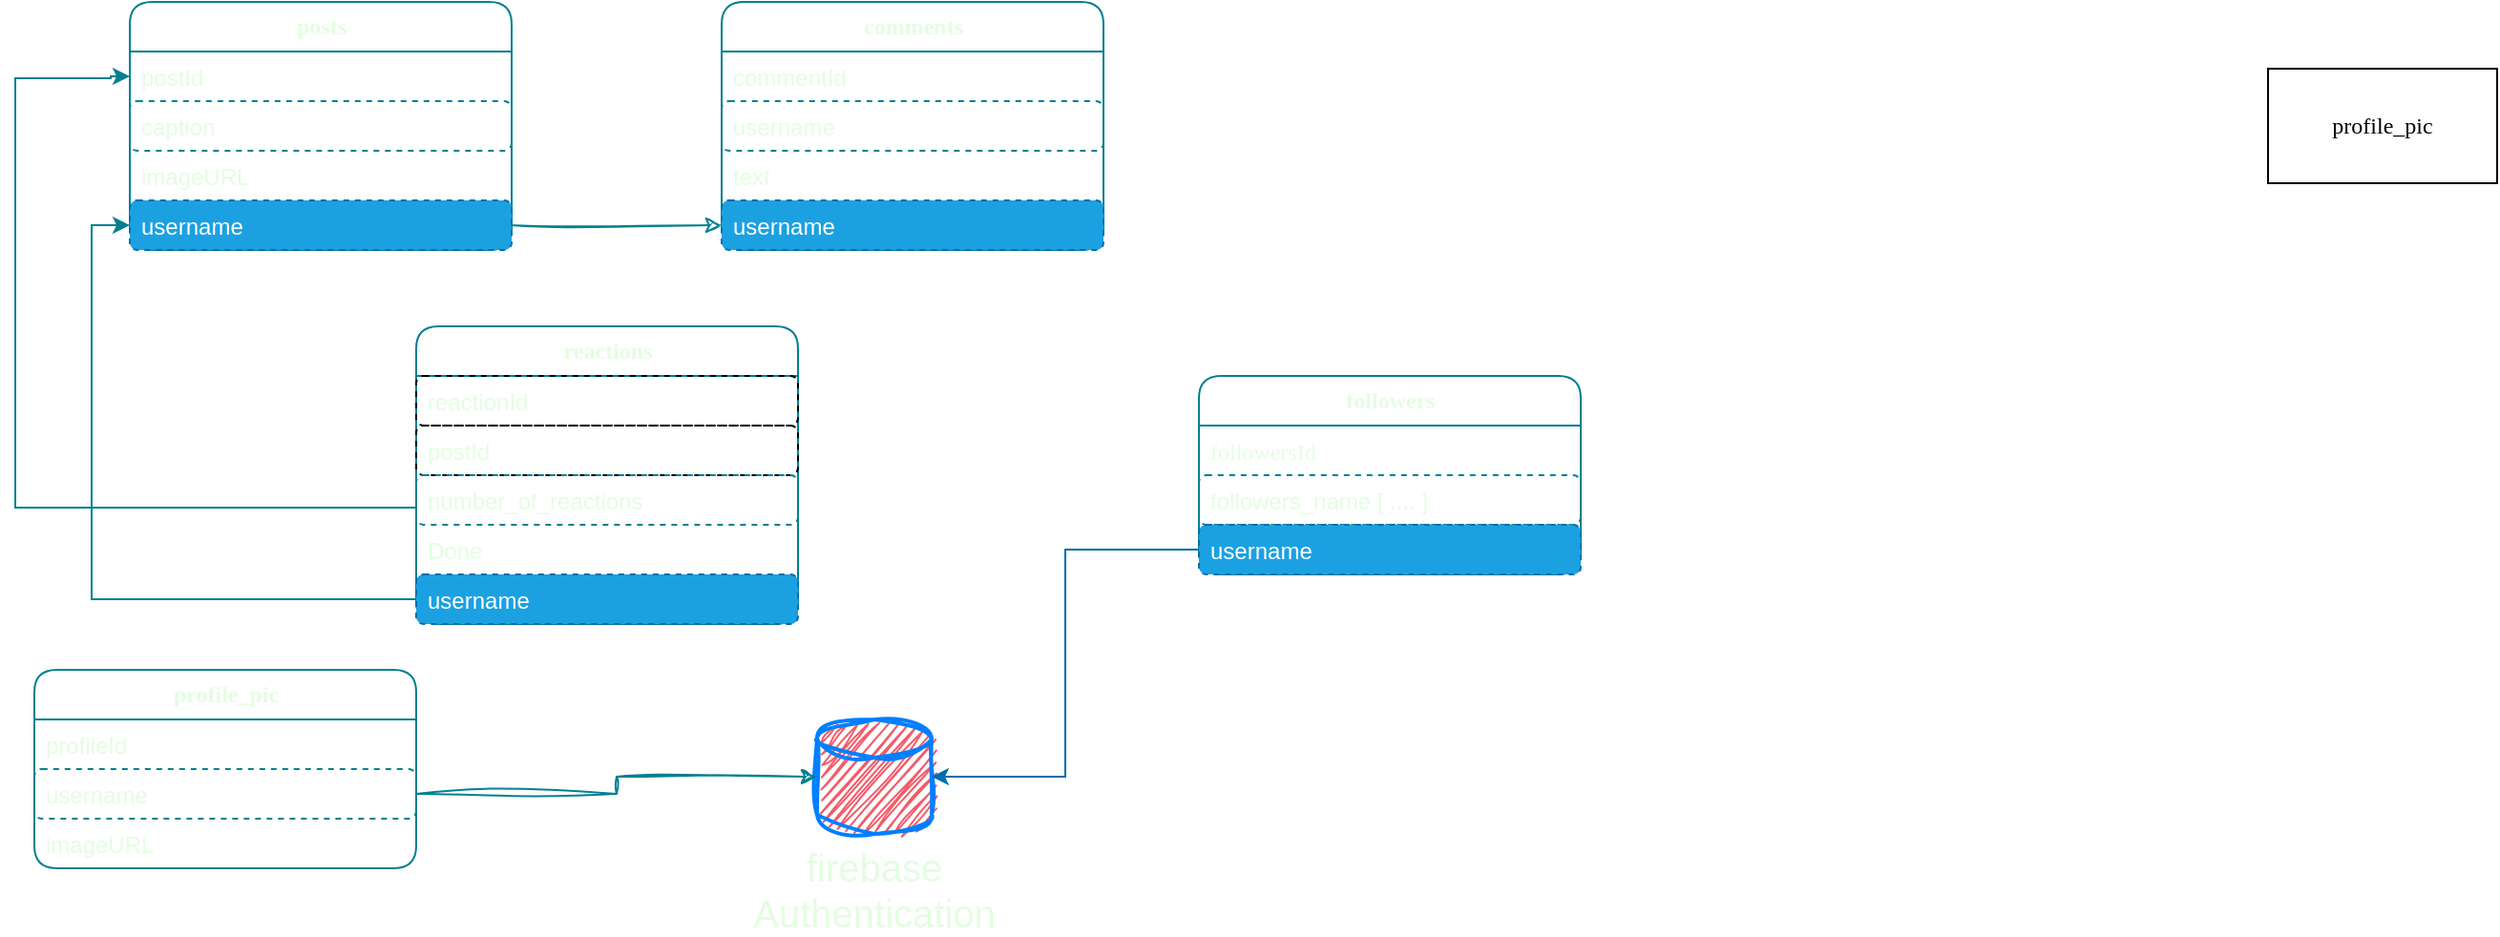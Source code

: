 <mxfile version="20.7.4" type="device"><diagram id="R2lEEEUBdFMjLlhIrx00" name="Page-1"><mxGraphModel dx="1687" dy="967" grid="1" gridSize="10" guides="1" tooltips="1" connect="1" arrows="1" fold="1" page="1" pageScale="1" pageWidth="2000" pageHeight="1100" math="0" shadow="0" extFonts="Permanent Marker^https://fonts.googleapis.com/css?family=Permanent+Marker"><root><mxCell id="0"/><mxCell id="1" parent="0"/><mxCell id="STt7UrihR1JewOlCiutB-57" value="&lt;b&gt;&lt;font face=&quot;Verdana&quot;&gt;posts&lt;/font&gt;&lt;/b&gt;" style="swimlane;fontStyle=0;childLayout=stackLayout;horizontal=1;startSize=26;fillColor=none;horizontalStack=0;resizeParent=1;resizeParentMax=0;resizeLast=0;collapsible=1;marginBottom=0;html=1;perimeterSpacing=10;shadow=0;labelBackgroundColor=none;strokeColor=#028090;fontColor=#E4FDE1;rounded=1;" parent="1" vertex="1"><mxGeometry x="90" y="120" width="200" height="130" as="geometry"/></mxCell><mxCell id="STt7UrihR1JewOlCiutB-58" value="&lt;font style=&quot;font-size: 12px;&quot;&gt;postId&lt;/font&gt;" style="text;strokeColor=none;fillColor=none;align=left;verticalAlign=top;spacingLeft=4;spacingRight=4;overflow=hidden;rotatable=0;points=[[0,0.5],[1,0.5]];portConstraint=eastwest;whiteSpace=wrap;html=1;dashed=1;shadow=0;labelBackgroundColor=none;fontColor=#E4FDE1;rounded=1;" parent="STt7UrihR1JewOlCiutB-57" vertex="1"><mxGeometry y="26" width="200" height="26" as="geometry"/></mxCell><mxCell id="STt7UrihR1JewOlCiutB-59" value="caption" style="text;strokeColor=#028090;fillColor=none;align=left;verticalAlign=top;spacingLeft=4;spacingRight=4;overflow=hidden;rotatable=0;points=[[0,0.5],[1,0.5]];portConstraint=eastwest;whiteSpace=wrap;html=1;dashed=1;shadow=0;labelBackgroundColor=none;fontColor=#E4FDE1;rounded=1;" parent="STt7UrihR1JewOlCiutB-57" vertex="1"><mxGeometry y="52" width="200" height="26" as="geometry"/></mxCell><mxCell id="STt7UrihR1JewOlCiutB-61" value="imageURL" style="text;strokeColor=none;fillColor=none;align=left;verticalAlign=top;spacingLeft=4;spacingRight=4;overflow=hidden;rotatable=0;points=[[0,0.5],[1,0.5]];portConstraint=eastwest;whiteSpace=wrap;html=1;dashed=1;shadow=0;labelBackgroundColor=none;fontColor=#E4FDE1;rounded=1;" parent="STt7UrihR1JewOlCiutB-57" vertex="1"><mxGeometry y="78" width="200" height="26" as="geometry"/></mxCell><mxCell id="STt7UrihR1JewOlCiutB-60" value="username" style="text;strokeColor=#006EAF;fillColor=#1ba1e2;align=left;verticalAlign=top;spacingLeft=4;spacingRight=4;overflow=hidden;rotatable=0;points=[[0,0.5],[1,0.5]];portConstraint=eastwest;whiteSpace=wrap;html=1;dashed=1;shadow=0;labelBackgroundColor=none;fontColor=#ffffff;rounded=1;" parent="STt7UrihR1JewOlCiutB-57" vertex="1"><mxGeometry y="104" width="200" height="26" as="geometry"/></mxCell><mxCell id="STt7UrihR1JewOlCiutB-62" value="&lt;font face=&quot;Verdana&quot;&gt;&lt;b&gt;comments&lt;/b&gt;&lt;/font&gt;" style="swimlane;fontStyle=0;childLayout=stackLayout;horizontal=1;startSize=26;fillColor=none;horizontalStack=0;resizeParent=1;resizeParentMax=0;resizeLast=0;collapsible=1;marginBottom=0;html=1;perimeterSpacing=10;shadow=0;labelBackgroundColor=none;strokeColor=#028090;fontColor=#E4FDE1;rounded=1;" parent="1" vertex="1"><mxGeometry x="400" y="120" width="200" height="130" as="geometry"/></mxCell><mxCell id="STt7UrihR1JewOlCiutB-63" value="&lt;font style=&quot;font-size: 12px;&quot;&gt;commentId&lt;/font&gt;" style="text;strokeColor=none;fillColor=none;align=left;verticalAlign=top;spacingLeft=4;spacingRight=4;overflow=hidden;rotatable=0;points=[[0,0.5],[1,0.5]];portConstraint=eastwest;whiteSpace=wrap;html=1;dashed=1;shadow=0;labelBackgroundColor=none;fontColor=#E4FDE1;rounded=1;" parent="STt7UrihR1JewOlCiutB-62" vertex="1"><mxGeometry y="26" width="200" height="26" as="geometry"/></mxCell><mxCell id="STt7UrihR1JewOlCiutB-64" value="username&lt;span style=&quot;white-space: pre;&quot;&gt;&#9;&lt;/span&gt;" style="text;strokeColor=#028090;fillColor=none;align=left;verticalAlign=top;spacingLeft=4;spacingRight=4;overflow=hidden;rotatable=0;points=[[0,0.5],[1,0.5]];portConstraint=eastwest;whiteSpace=wrap;html=1;dashed=1;shadow=0;labelBackgroundColor=none;fontColor=#E4FDE1;rounded=1;" parent="STt7UrihR1JewOlCiutB-62" vertex="1"><mxGeometry y="52" width="200" height="26" as="geometry"/></mxCell><mxCell id="STt7UrihR1JewOlCiutB-65" value="text" style="text;strokeColor=none;fillColor=none;align=left;verticalAlign=top;spacingLeft=4;spacingRight=4;overflow=hidden;rotatable=0;points=[[0,0.5],[1,0.5]];portConstraint=eastwest;whiteSpace=wrap;html=1;dashed=1;shadow=0;labelBackgroundColor=none;fontColor=#E4FDE1;rounded=1;" parent="STt7UrihR1JewOlCiutB-62" vertex="1"><mxGeometry y="78" width="200" height="26" as="geometry"/></mxCell><mxCell id="STt7UrihR1JewOlCiutB-66" value="username" style="text;strokeColor=#006EAF;fillColor=#1ba1e2;align=left;verticalAlign=top;spacingLeft=4;spacingRight=4;overflow=hidden;rotatable=0;points=[[0,0.5],[1,0.5]];portConstraint=eastwest;whiteSpace=wrap;html=1;dashed=1;shadow=0;labelBackgroundColor=none;fontColor=#ffffff;rounded=1;" parent="STt7UrihR1JewOlCiutB-62" vertex="1"><mxGeometry y="104" width="200" height="26" as="geometry"/></mxCell><mxCell id="STt7UrihR1JewOlCiutB-67" style="edgeStyle=orthogonalEdgeStyle;rounded=0;sketch=1;hachureGap=4;jiggle=2;curveFitting=1;orthogonalLoop=1;jettySize=auto;html=1;exitX=1;exitY=0.5;exitDx=0;exitDy=0;strokeColor=#028090;fontFamily=Architects Daughter;fontSource=https%3A%2F%2Ffonts.googleapis.com%2Fcss%3Ffamily%3DArchitects%2BDaughter;fontSize=16;fontColor=#E4FDE1;fillColor=#F45B69;comic=0;" parent="1" source="STt7UrihR1JewOlCiutB-60" target="STt7UrihR1JewOlCiutB-66" edge="1"><mxGeometry relative="1" as="geometry"/></mxCell><mxCell id="STt7UrihR1JewOlCiutB-68" value="&lt;font face=&quot;Verdana&quot;&gt;&lt;b&gt;reactions&lt;/b&gt;&lt;/font&gt;" style="swimlane;fontStyle=0;childLayout=stackLayout;horizontal=1;startSize=26;fillColor=none;horizontalStack=0;resizeParent=1;resizeParentMax=0;resizeLast=0;collapsible=1;marginBottom=0;html=1;perimeterSpacing=10;shadow=0;labelBackgroundColor=none;strokeColor=#028090;fontColor=#E4FDE1;rounded=1;" parent="1" vertex="1"><mxGeometry x="240" y="290" width="200" height="156" as="geometry"/></mxCell><mxCell id="STt7UrihR1JewOlCiutB-75" value="&lt;font style=&quot;font-size: 12px;&quot;&gt;reactionId&lt;/font&gt;" style="text;strokeColor=default;fillColor=none;align=left;verticalAlign=top;spacingLeft=4;spacingRight=4;overflow=hidden;rotatable=0;points=[[0,0.5],[1,0.5]];portConstraint=eastwest;whiteSpace=wrap;html=1;dashed=1;shadow=0;labelBackgroundColor=none;fontColor=#E4FDE1;rounded=1;comic=0;glass=0;" parent="STt7UrihR1JewOlCiutB-68" vertex="1"><mxGeometry y="26" width="200" height="26" as="geometry"/></mxCell><mxCell id="STt7UrihR1JewOlCiutB-69" value="&lt;font style=&quot;font-size: 12px;&quot;&gt;postId&lt;/font&gt;" style="text;strokeColor=default;fillColor=none;align=left;verticalAlign=top;spacingLeft=4;spacingRight=4;overflow=hidden;rotatable=0;points=[[0,0.5],[1,0.5]];portConstraint=eastwest;whiteSpace=wrap;html=1;dashed=1;shadow=0;labelBackgroundColor=none;fontColor=#E4FDE1;rounded=1;comic=0;" parent="STt7UrihR1JewOlCiutB-68" vertex="1"><mxGeometry y="52" width="200" height="26" as="geometry"/></mxCell><mxCell id="STt7UrihR1JewOlCiutB-70" value="number_of_reactions" style="text;strokeColor=#028090;fillColor=none;align=left;verticalAlign=top;spacingLeft=4;spacingRight=4;overflow=hidden;rotatable=0;points=[[0,0.5],[1,0.5]];portConstraint=eastwest;whiteSpace=wrap;html=1;dashed=1;shadow=0;labelBackgroundColor=none;fontColor=#E4FDE1;rounded=1;comic=0;" parent="STt7UrihR1JewOlCiutB-68" vertex="1"><mxGeometry y="78" width="200" height="26" as="geometry"/></mxCell><mxCell id="STt7UrihR1JewOlCiutB-71" value="Done" style="text;strokeColor=none;fillColor=none;align=left;verticalAlign=top;spacingLeft=4;spacingRight=4;overflow=hidden;rotatable=0;points=[[0,0.5],[1,0.5]];portConstraint=eastwest;whiteSpace=wrap;html=1;dashed=1;shadow=0;labelBackgroundColor=none;fontColor=#E4FDE1;rounded=1;comic=0;" parent="STt7UrihR1JewOlCiutB-68" vertex="1"><mxGeometry y="104" width="200" height="26" as="geometry"/></mxCell><mxCell id="STt7UrihR1JewOlCiutB-72" value="username" style="text;strokeColor=#006EAF;fillColor=#1ba1e2;align=left;verticalAlign=top;spacingLeft=4;spacingRight=4;overflow=hidden;rotatable=0;points=[[0,0.5],[1,0.5]];portConstraint=eastwest;whiteSpace=wrap;html=1;dashed=1;shadow=0;labelBackgroundColor=none;fontColor=#ffffff;rounded=1;" parent="STt7UrihR1JewOlCiutB-68" vertex="1"><mxGeometry y="130" width="200" height="26" as="geometry"/></mxCell><mxCell id="STt7UrihR1JewOlCiutB-74" style="edgeStyle=orthogonalEdgeStyle;rounded=0;hachureGap=4;orthogonalLoop=1;jettySize=auto;html=1;entryX=0;entryY=0.5;entryDx=0;entryDy=0;strokeColor=#028090;fontFamily=Helvetica;fontSize=16;fontColor=#E4FDE1;fillColor=#F45B69;" parent="1" source="STt7UrihR1JewOlCiutB-72" target="STt7UrihR1JewOlCiutB-60" edge="1"><mxGeometry relative="1" as="geometry"/></mxCell><mxCell id="STt7UrihR1JewOlCiutB-76" style="edgeStyle=orthogonalEdgeStyle;rounded=0;hachureGap=4;orthogonalLoop=1;jettySize=auto;html=1;entryX=0;entryY=0.5;entryDx=0;entryDy=0;strokeColor=#028090;fontFamily=Helvetica;fontSize=16;fontColor=#E4FDE1;fillColor=#F45B69;exitX=0;exitY=0.5;exitDx=0;exitDy=0;" parent="1" source="STt7UrihR1JewOlCiutB-70" target="STt7UrihR1JewOlCiutB-58" edge="1"><mxGeometry relative="1" as="geometry"><Array as="points"><mxPoint x="240" y="385"/><mxPoint x="30" y="385"/><mxPoint x="30" y="160"/><mxPoint x="80" y="160"/><mxPoint x="80" y="159"/></Array></mxGeometry></mxCell><mxCell id="STt7UrihR1JewOlCiutB-77" value="&lt;font face=&quot;Verdana&quot;&gt;&lt;b&gt;profile_pic&lt;/b&gt;&lt;/font&gt;" style="swimlane;fontStyle=0;childLayout=stackLayout;horizontal=1;startSize=26;fillColor=none;horizontalStack=0;resizeParent=1;resizeParentMax=0;resizeLast=0;collapsible=1;marginBottom=0;html=1;perimeterSpacing=10;shadow=0;labelBackgroundColor=none;strokeColor=#028090;fontColor=#E4FDE1;rounded=1;" parent="1" vertex="1"><mxGeometry x="40" y="470" width="200" height="104" as="geometry"/></mxCell><mxCell id="STt7UrihR1JewOlCiutB-78" value="&lt;font style=&quot;font-size: 12px;&quot;&gt;profileId&lt;/font&gt;" style="text;strokeColor=none;fillColor=none;align=left;verticalAlign=top;spacingLeft=4;spacingRight=4;overflow=hidden;rotatable=0;points=[[0,0.5],[1,0.5]];portConstraint=eastwest;whiteSpace=wrap;html=1;dashed=1;shadow=0;labelBackgroundColor=none;fontColor=#E4FDE1;rounded=1;" parent="STt7UrihR1JewOlCiutB-77" vertex="1"><mxGeometry y="26" width="200" height="26" as="geometry"/></mxCell><mxCell id="STt7UrihR1JewOlCiutB-79" value="username&lt;span style=&quot;white-space: pre;&quot;&gt;&#9;&lt;/span&gt;" style="text;strokeColor=#028090;fillColor=none;align=left;verticalAlign=top;spacingLeft=4;spacingRight=4;overflow=hidden;rotatable=0;points=[[0,0.5],[1,0.5]];portConstraint=eastwest;whiteSpace=wrap;html=1;dashed=1;shadow=0;labelBackgroundColor=none;fontColor=#E4FDE1;rounded=1;" parent="STt7UrihR1JewOlCiutB-77" vertex="1"><mxGeometry y="52" width="200" height="26" as="geometry"/></mxCell><mxCell id="STt7UrihR1JewOlCiutB-80" value="imageURL" style="text;strokeColor=none;fillColor=none;align=left;verticalAlign=top;spacingLeft=4;spacingRight=4;overflow=hidden;rotatable=0;points=[[0,0.5],[1,0.5]];portConstraint=eastwest;whiteSpace=wrap;html=1;dashed=1;shadow=0;labelBackgroundColor=none;fontColor=#E4FDE1;rounded=1;" parent="STt7UrihR1JewOlCiutB-77" vertex="1"><mxGeometry y="78" width="200" height="26" as="geometry"/></mxCell><mxCell id="STt7UrihR1JewOlCiutB-83" value="" style="strokeWidth=2;html=1;shape=mxgraph.flowchart.database;whiteSpace=wrap;sketch=1;hachureGap=4;jiggle=2;curveFitting=1;strokeColor=#007FFF;fontFamily=Helvetica;fontSize=20;fontColor=#E4FDE1;fillColor=#F45B69;" parent="1" vertex="1"><mxGeometry x="450" y="496" width="60" height="60" as="geometry"/></mxCell><mxCell id="STt7UrihR1JewOlCiutB-84" style="edgeStyle=orthogonalEdgeStyle;rounded=0;sketch=1;hachureGap=4;jiggle=2;curveFitting=1;orthogonalLoop=1;jettySize=auto;html=1;strokeColor=#028090;fontFamily=Helvetica;fontSize=16;fontColor=#E4FDE1;fillColor=#F45B69;" parent="1" source="STt7UrihR1JewOlCiutB-79" target="STt7UrihR1JewOlCiutB-83" edge="1"><mxGeometry relative="1" as="geometry"/></mxCell><mxCell id="STt7UrihR1JewOlCiutB-85" value="firebase Authentication" style="text;html=1;strokeColor=none;fillColor=none;align=center;verticalAlign=middle;whiteSpace=wrap;rounded=0;sketch=1;hachureGap=4;jiggle=2;curveFitting=1;fontFamily=Helvetica;fontSize=20;fontColor=#E4FDE1;" parent="1" vertex="1"><mxGeometry x="420" y="570" width="120" height="30" as="geometry"/></mxCell><mxCell id="Ov1Pk3ogP2lVxJMz87sB-2" value="&lt;font face=&quot;Verdana&quot;&gt;&lt;b&gt;followers&lt;/b&gt;&lt;/font&gt;" style="swimlane;fontStyle=0;childLayout=stackLayout;horizontal=1;startSize=26;fillColor=none;horizontalStack=0;resizeParent=1;resizeParentMax=0;resizeLast=0;collapsible=1;marginBottom=0;html=1;perimeterSpacing=10;shadow=0;labelBackgroundColor=none;strokeColor=#028090;fontColor=#E4FDE1;rounded=1;" vertex="1" parent="1"><mxGeometry x="650" y="316" width="200" height="104" as="geometry"/></mxCell><mxCell id="Ov1Pk3ogP2lVxJMz87sB-3" value="&lt;font face=&quot;Verdana&quot; style=&quot;font-size: 12px;&quot;&gt;followersId&lt;/font&gt;" style="text;strokeColor=none;fillColor=none;align=left;verticalAlign=top;spacingLeft=4;spacingRight=4;overflow=hidden;rotatable=0;points=[[0,0.5],[1,0.5]];portConstraint=eastwest;whiteSpace=wrap;html=1;dashed=1;shadow=0;labelBackgroundColor=none;fontColor=#E4FDE1;rounded=1;" vertex="1" parent="Ov1Pk3ogP2lVxJMz87sB-2"><mxGeometry y="26" width="200" height="26" as="geometry"/></mxCell><mxCell id="Ov1Pk3ogP2lVxJMz87sB-4" value="followers_name [ .... ]" style="text;strokeColor=#028090;fillColor=none;align=left;verticalAlign=top;spacingLeft=4;spacingRight=4;overflow=hidden;rotatable=0;points=[[0,0.5],[1,0.5]];portConstraint=eastwest;whiteSpace=wrap;html=1;dashed=1;shadow=0;labelBackgroundColor=none;fontColor=#E4FDE1;rounded=1;" vertex="1" parent="Ov1Pk3ogP2lVxJMz87sB-2"><mxGeometry y="52" width="200" height="26" as="geometry"/></mxCell><mxCell id="Ov1Pk3ogP2lVxJMz87sB-6" value="username" style="text;strokeColor=#006EAF;fillColor=#1ba1e2;align=left;verticalAlign=top;spacingLeft=4;spacingRight=4;overflow=hidden;rotatable=0;points=[[0,0.5],[1,0.5]];portConstraint=eastwest;whiteSpace=wrap;html=1;dashed=1;shadow=0;labelBackgroundColor=none;fontColor=#ffffff;rounded=1;" vertex="1" parent="Ov1Pk3ogP2lVxJMz87sB-2"><mxGeometry y="78" width="200" height="26" as="geometry"/></mxCell><mxCell id="Ov1Pk3ogP2lVxJMz87sB-7" style="edgeStyle=orthogonalEdgeStyle;rounded=0;sketch=0;orthogonalLoop=1;jettySize=auto;html=1;entryX=1;entryY=0.5;entryDx=0;entryDy=0;entryPerimeter=0;fontFamily=Verdana;fillColor=#1ba1e2;strokeColor=#006EAF;" edge="1" parent="1" source="Ov1Pk3ogP2lVxJMz87sB-6" target="STt7UrihR1JewOlCiutB-83"><mxGeometry relative="1" as="geometry"/></mxCell><mxCell id="Ov1Pk3ogP2lVxJMz87sB-8" value="profile_pic" style="rounded=0;whiteSpace=wrap;html=1;fontFamily=Verdana;" vertex="1" parent="1"><mxGeometry x="1210" y="155" width="120" height="60" as="geometry"/></mxCell></root></mxGraphModel></diagram></mxfile>